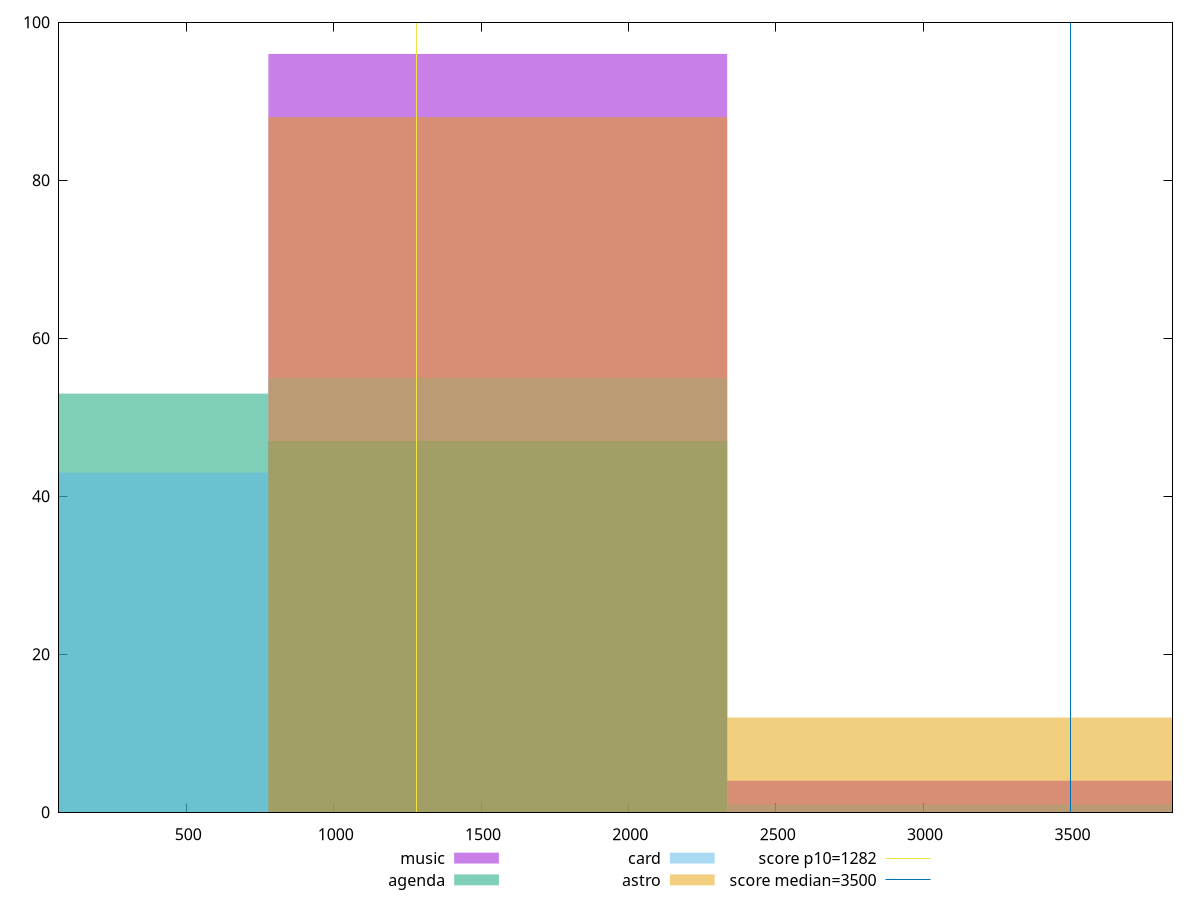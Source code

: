 reset

$music <<EOF
1556.8491481859032 96
3113.6982963718065 4
EOF

$agenda <<EOF
1556.8491481859032 47
0 53
EOF

$card <<EOF
1556.8491481859032 55
0 43
3113.6982963718065 1
EOF

$astro <<EOF
1556.8491481859032 88
3113.6982963718065 12
EOF

set key outside below
set boxwidth 1556.8491481859032
set xrange [67.97999999999999:3846.343999999999]
set yrange [0:100]
set trange [0:100]
set style fill transparent solid 0.5 noborder

set parametric
set terminal svg size 640, 520 enhanced background rgb 'white'
set output "reports/report_00027_2021-02-24T12-40-31.850Z/bootup-time/comparison/histogram/all_raw.svg"

plot $music title "music" with boxes, \
     $agenda title "agenda" with boxes, \
     $card title "card" with boxes, \
     $astro title "astro" with boxes, \
     1282,t title "score p10=1282", \
     3500,t title "score median=3500"

reset
